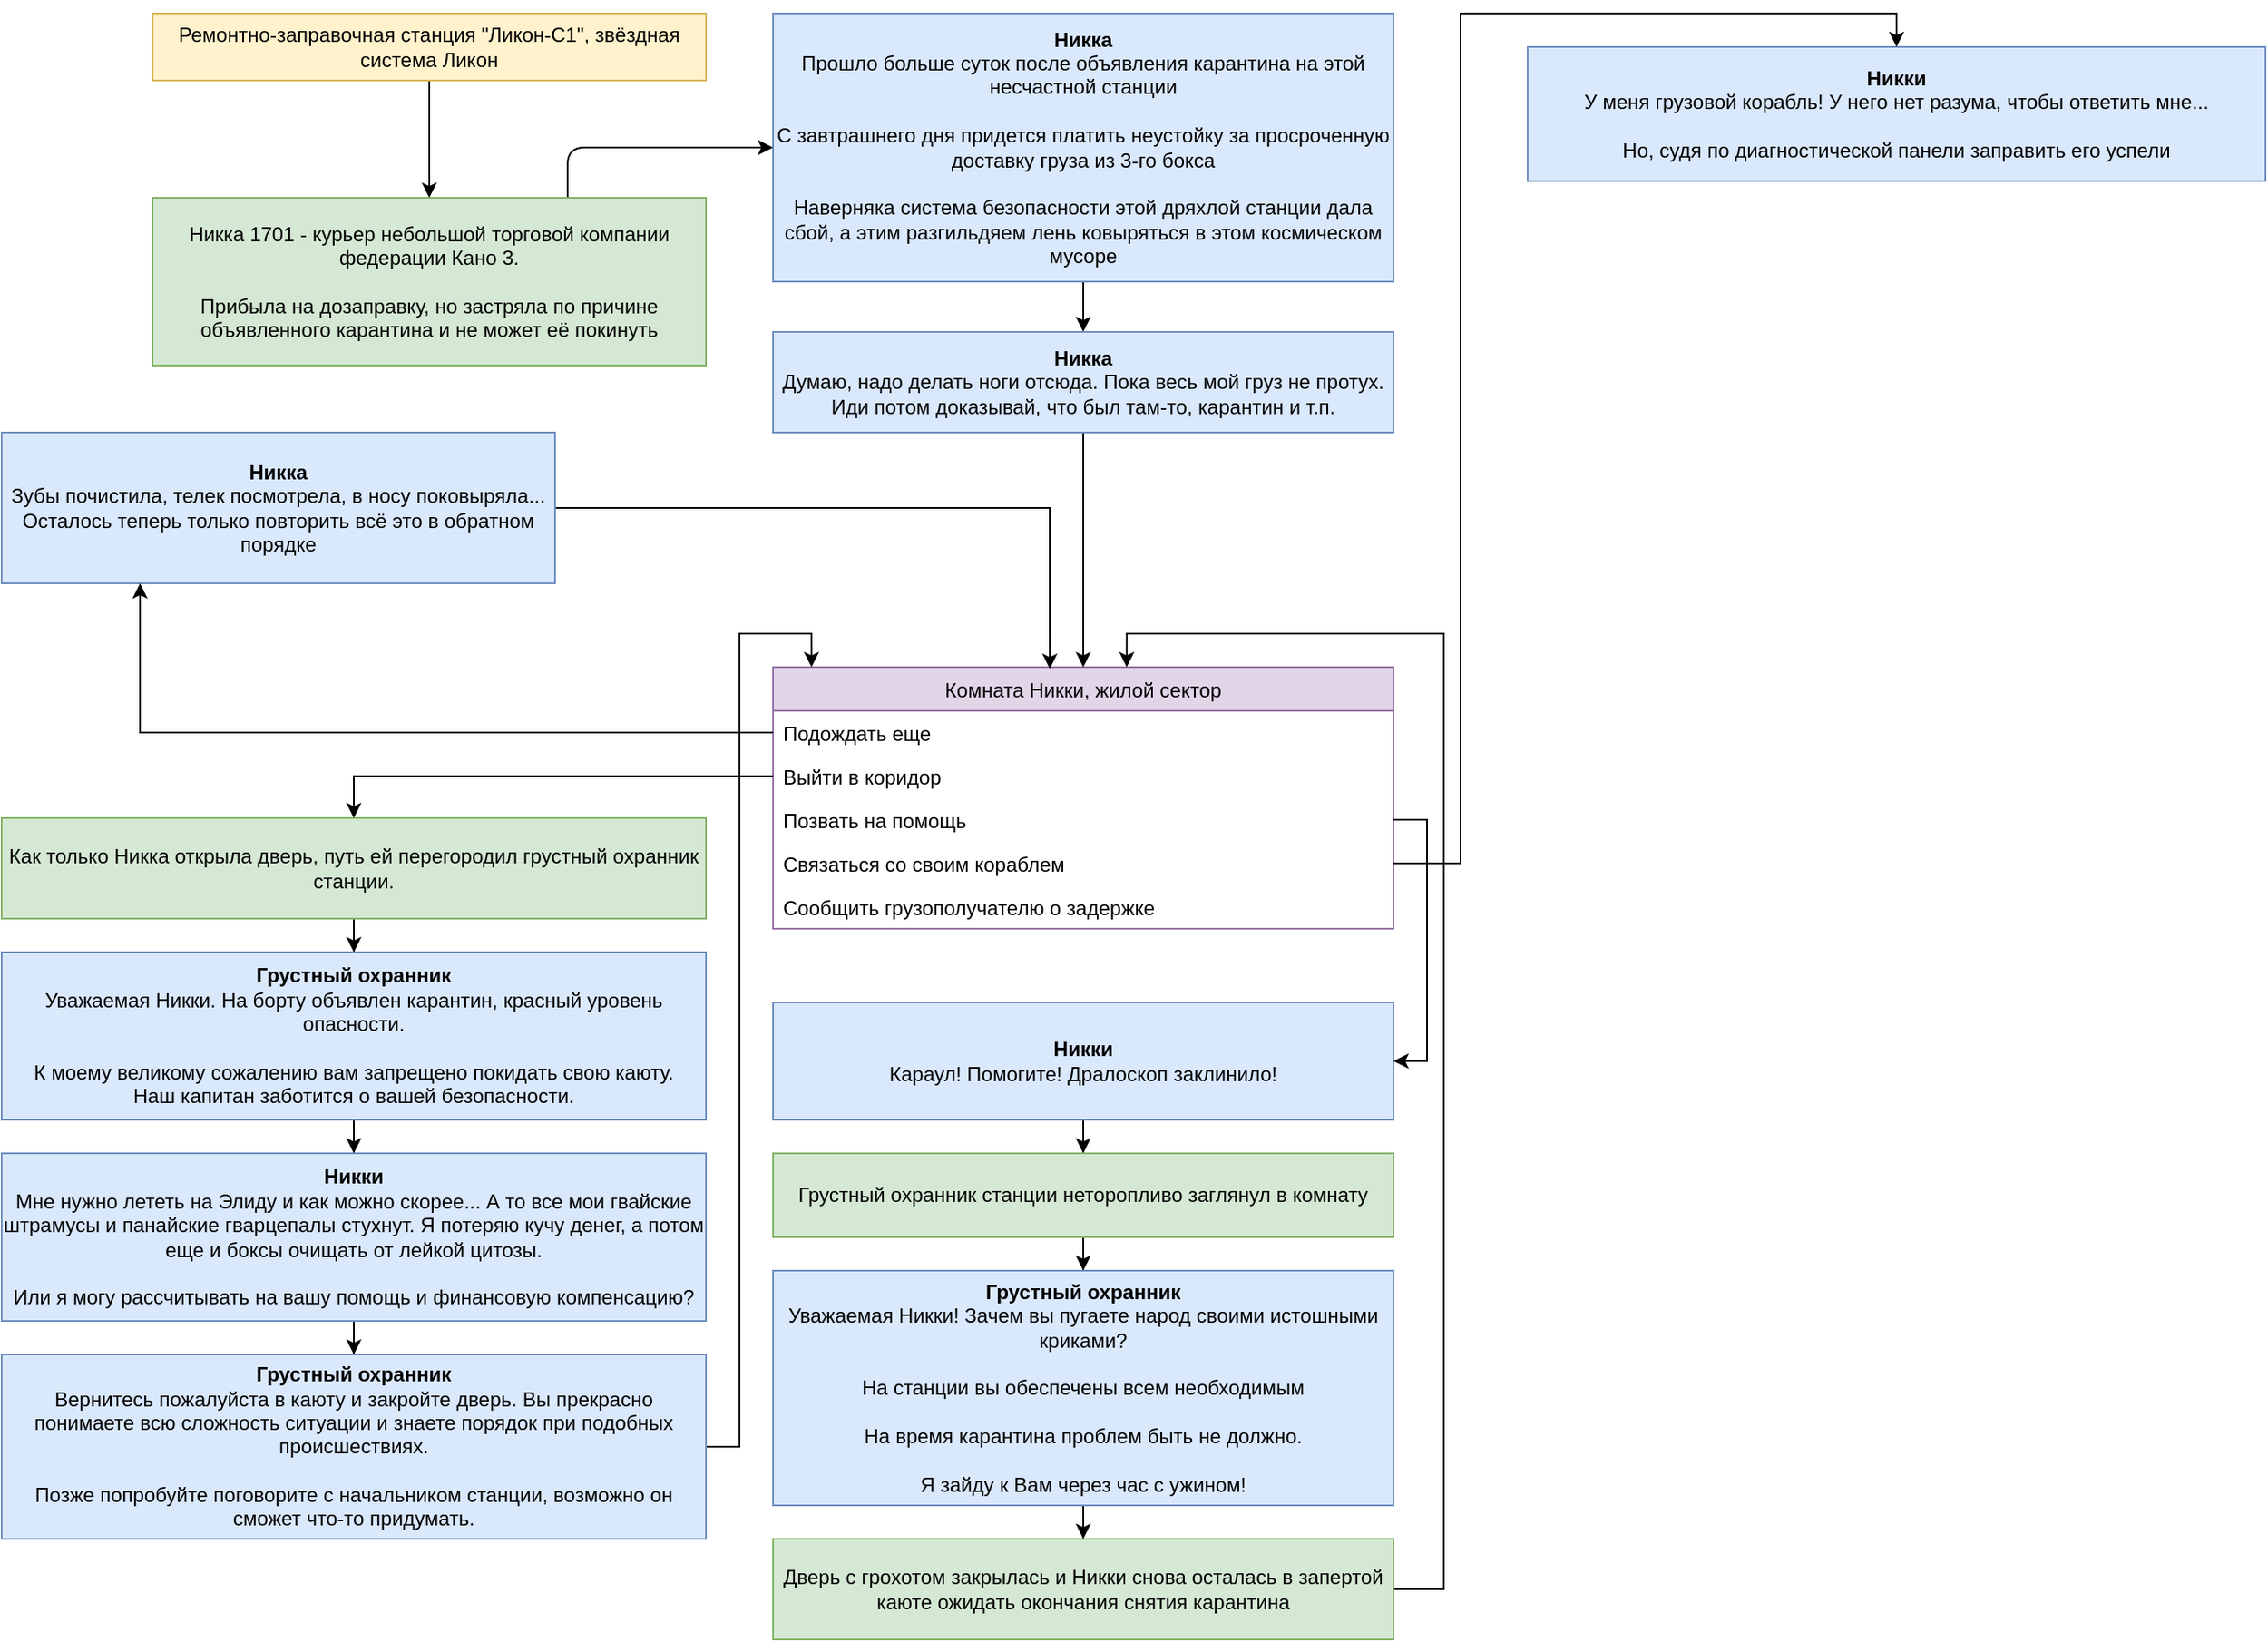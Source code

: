 <mxfile version="14.9.2" type="github">
  <diagram id="ggf2usPorNdX9x693DGo" name="Page-1">
    <mxGraphModel dx="1822" dy="724" grid="1" gridSize="10" guides="1" tooltips="1" connect="1" arrows="1" fold="1" page="0" pageScale="1" pageWidth="827" pageHeight="1169" math="0" shadow="0">
      <root>
        <mxCell id="0" />
        <mxCell id="1" parent="0" />
        <mxCell id="g03nTtScG-hAA8EhMata-2" value="Комната Никки, жилой сектор" style="swimlane;fontStyle=0;childLayout=stackLayout;horizontal=1;startSize=26;horizontalStack=0;resizeParent=1;resizeParentMax=0;resizeLast=0;collapsible=1;marginBottom=0;fillColor=#e1d5e7;strokeColor=#9673a6;" parent="1" vertex="1">
          <mxGeometry x="190" y="460" width="370" height="156" as="geometry">
            <mxRectangle x="190" y="350" width="200" height="26" as="alternateBounds" />
          </mxGeometry>
        </mxCell>
        <mxCell id="g03nTtScG-hAA8EhMata-3" value="Подождать еще" style="text;align=left;verticalAlign=top;spacingLeft=4;spacingRight=4;overflow=hidden;rotatable=0;points=[[0,0.5],[1,0.5]];portConstraint=eastwest;" parent="g03nTtScG-hAA8EhMata-2" vertex="1">
          <mxGeometry y="26" width="370" height="26" as="geometry" />
        </mxCell>
        <mxCell id="g03nTtScG-hAA8EhMata-4" value="Выйти в коридор" style="text;strokeColor=none;fillColor=none;align=left;verticalAlign=top;spacingLeft=4;spacingRight=4;overflow=hidden;rotatable=0;points=[[0,0.5],[1,0.5]];portConstraint=eastwest;" parent="g03nTtScG-hAA8EhMata-2" vertex="1">
          <mxGeometry y="52" width="370" height="26" as="geometry" />
        </mxCell>
        <mxCell id="g03nTtScG-hAA8EhMata-5" value="Позвать на помощь" style="text;strokeColor=none;fillColor=none;align=left;verticalAlign=top;spacingLeft=4;spacingRight=4;overflow=hidden;rotatable=0;points=[[0,0.5],[1,0.5]];portConstraint=eastwest;" parent="g03nTtScG-hAA8EhMata-2" vertex="1">
          <mxGeometry y="78" width="370" height="26" as="geometry" />
        </mxCell>
        <mxCell id="g03nTtScG-hAA8EhMata-23" value="Связаться со своим кораблем" style="text;align=left;verticalAlign=top;spacingLeft=4;spacingRight=4;overflow=hidden;rotatable=0;points=[[0,0.5],[1,0.5]];portConstraint=eastwest;" parent="g03nTtScG-hAA8EhMata-2" vertex="1">
          <mxGeometry y="104" width="370" height="26" as="geometry" />
        </mxCell>
        <mxCell id="g03nTtScG-hAA8EhMata-24" value="Сообщить грузополучателю о задержке" style="text;strokeColor=none;fillColor=none;align=left;verticalAlign=top;spacingLeft=4;spacingRight=4;overflow=hidden;rotatable=0;points=[[0,0.5],[1,0.5]];portConstraint=eastwest;" parent="g03nTtScG-hAA8EhMata-2" vertex="1">
          <mxGeometry y="130" width="370" height="26" as="geometry" />
        </mxCell>
        <mxCell id="4rcX--6uyM_ahGE6yn0v-4" style="edgeStyle=orthogonalEdgeStyle;rounded=0;orthogonalLoop=1;jettySize=auto;html=1;entryX=0.5;entryY=0;entryDx=0;entryDy=0;" edge="1" parent="1" source="g03nTtScG-hAA8EhMata-12" target="4rcX--6uyM_ahGE6yn0v-2">
          <mxGeometry relative="1" as="geometry" />
        </mxCell>
        <mxCell id="g03nTtScG-hAA8EhMata-12" value="&lt;div&gt;&lt;b&gt;Никка&lt;/b&gt;&lt;br&gt;&lt;/div&gt;&lt;div&gt;Прошло больше суток после объявления карантина на этой несчастной станции&lt;/div&gt;&lt;div&gt;&lt;br&gt;&lt;/div&gt;&lt;div&gt;&lt;div&gt;С завтрашнего дня придется платить неустойку за просроченную доставку груза из 3-го бокса&lt;/div&gt;&lt;/div&gt;&lt;div&gt;&lt;br&gt;&lt;/div&gt;&lt;div&gt;Наверняка система безопасности этой дряхлой станции дала сбой, а этим разгильдяем лень ковыряться в этом космическом мусоре&lt;/div&gt;" style="whiteSpace=wrap;html=1;fillColor=#dae8fc;strokeColor=#6c8ebf;" parent="1" vertex="1">
          <mxGeometry x="190" y="70" width="370" height="160" as="geometry" />
        </mxCell>
        <mxCell id="g03nTtScG-hAA8EhMata-25" style="edgeStyle=orthogonalEdgeStyle;orthogonalLoop=1;jettySize=auto;html=1;entryX=0.5;entryY=0;entryDx=0;entryDy=0;" parent="1" source="g03nTtScG-hAA8EhMata-13" target="g03nTtScG-hAA8EhMata-15" edge="1">
          <mxGeometry relative="1" as="geometry" />
        </mxCell>
        <mxCell id="g03nTtScG-hAA8EhMata-13" value="Ремонтно-заправочная станция &quot;Ликон-С1&quot;, звёздная система Ликон" style="whiteSpace=wrap;html=1;fillColor=#fff2cc;strokeColor=#d6b656;" parent="1" vertex="1">
          <mxGeometry x="-180" y="70" width="330" height="40" as="geometry" />
        </mxCell>
        <mxCell id="g03nTtScG-hAA8EhMata-26" style="edgeStyle=orthogonalEdgeStyle;orthogonalLoop=1;jettySize=auto;html=1;exitX=0.75;exitY=0;exitDx=0;exitDy=0;" parent="1" source="g03nTtScG-hAA8EhMata-15" target="g03nTtScG-hAA8EhMata-12" edge="1">
          <mxGeometry relative="1" as="geometry" />
        </mxCell>
        <mxCell id="g03nTtScG-hAA8EhMata-15" value="&lt;div&gt;Никка 1701 - курьер небольшой торговой компании федерации Кано 3.&lt;/div&gt;&lt;div&gt;&lt;br&gt;&lt;/div&gt;&lt;div&gt;Прибыла на дозаправку, но застряла по причине объявленного карантина и не может её покинуть&lt;br&gt;&lt;/div&gt;" style="whiteSpace=wrap;html=1;fillColor=#d5e8d4;strokeColor=#82b366;" parent="1" vertex="1">
          <mxGeometry x="-180" y="180" width="330" height="100" as="geometry" />
        </mxCell>
        <mxCell id="4rcX--6uyM_ahGE6yn0v-5" style="edgeStyle=orthogonalEdgeStyle;rounded=0;orthogonalLoop=1;jettySize=auto;html=1;entryX=0.5;entryY=0;entryDx=0;entryDy=0;" edge="1" parent="1" source="4rcX--6uyM_ahGE6yn0v-2" target="g03nTtScG-hAA8EhMata-2">
          <mxGeometry relative="1" as="geometry" />
        </mxCell>
        <mxCell id="4rcX--6uyM_ahGE6yn0v-2" value="&lt;b&gt;Никка&lt;/b&gt;&lt;br&gt;&lt;div&gt;Думаю, надо делать ноги отсюда. Пока весь мой груз не протух. Иди потом доказывай, что был там-то, карантин и т.п.&lt;/div&gt;" style="rounded=0;whiteSpace=wrap;html=1;fillColor=#dae8fc;strokeColor=#6c8ebf;" vertex="1" parent="1">
          <mxGeometry x="190" y="260" width="370" height="60" as="geometry" />
        </mxCell>
        <mxCell id="4rcX--6uyM_ahGE6yn0v-9" style="edgeStyle=orthogonalEdgeStyle;rounded=0;orthogonalLoop=1;jettySize=auto;html=1;entryX=0.446;entryY=0.006;entryDx=0;entryDy=0;entryPerimeter=0;" edge="1" parent="1" source="4rcX--6uyM_ahGE6yn0v-6" target="g03nTtScG-hAA8EhMata-2">
          <mxGeometry relative="1" as="geometry" />
        </mxCell>
        <mxCell id="4rcX--6uyM_ahGE6yn0v-6" value="&lt;div&gt;&lt;b&gt;Никка&lt;/b&gt;&lt;br&gt;&lt;/div&gt;&lt;div&gt;Зубы почистила, телек посмотрела, в носу поковыряла...&lt;/div&gt;&lt;div&gt;Осталось теперь только повторить всё это в обратном порядке&lt;br&gt;&lt;/div&gt;" style="rounded=0;whiteSpace=wrap;html=1;fillColor=#dae8fc;strokeColor=#6c8ebf;" vertex="1" parent="1">
          <mxGeometry x="-270" y="320" width="330" height="90" as="geometry" />
        </mxCell>
        <mxCell id="4rcX--6uyM_ahGE6yn0v-16" style="edgeStyle=orthogonalEdgeStyle;rounded=0;orthogonalLoop=1;jettySize=auto;html=1;" edge="1" parent="1" source="4rcX--6uyM_ahGE6yn0v-11" target="4rcX--6uyM_ahGE6yn0v-12">
          <mxGeometry relative="1" as="geometry" />
        </mxCell>
        <mxCell id="4rcX--6uyM_ahGE6yn0v-11" value="Как только Никка открыла дверь, путь ей перегородил грустный охранник станции." style="rounded=0;whiteSpace=wrap;html=1;fillColor=#d5e8d4;strokeColor=#82b366;" vertex="1" parent="1">
          <mxGeometry x="-270" y="550" width="420" height="60" as="geometry" />
        </mxCell>
        <mxCell id="4rcX--6uyM_ahGE6yn0v-19" style="edgeStyle=orthogonalEdgeStyle;rounded=0;orthogonalLoop=1;jettySize=auto;html=1;entryX=0.5;entryY=0;entryDx=0;entryDy=0;" edge="1" parent="1" source="4rcX--6uyM_ahGE6yn0v-12" target="4rcX--6uyM_ahGE6yn0v-17">
          <mxGeometry relative="1" as="geometry" />
        </mxCell>
        <mxCell id="4rcX--6uyM_ahGE6yn0v-12" value="&lt;div&gt;&lt;b&gt;Грустный охранник&lt;/b&gt;&lt;/div&gt;&lt;div&gt;Уважаемая Никки. На борту объявлен карантин, красный уровень опасности.&lt;/div&gt;&lt;div&gt;&lt;br&gt;&lt;/div&gt;&lt;div&gt;К моему великому сожалению вам запрещено покидать свою каюту.&lt;/div&gt;&lt;div&gt;Наш капитан заботится о вашей безопасности.&lt;br&gt;&lt;/div&gt;" style="rounded=0;whiteSpace=wrap;html=1;fillColor=#dae8fc;strokeColor=#6c8ebf;" vertex="1" parent="1">
          <mxGeometry x="-270" y="630" width="420" height="100" as="geometry" />
        </mxCell>
        <mxCell id="4rcX--6uyM_ahGE6yn0v-13" style="edgeStyle=orthogonalEdgeStyle;rounded=0;orthogonalLoop=1;jettySize=auto;html=1;" edge="1" parent="1" source="g03nTtScG-hAA8EhMata-4" target="4rcX--6uyM_ahGE6yn0v-11">
          <mxGeometry relative="1" as="geometry" />
        </mxCell>
        <mxCell id="4rcX--6uyM_ahGE6yn0v-14" style="edgeStyle=orthogonalEdgeStyle;rounded=0;orthogonalLoop=1;jettySize=auto;html=1;entryX=0.25;entryY=1;entryDx=0;entryDy=0;" edge="1" parent="1" source="g03nTtScG-hAA8EhMata-3" target="4rcX--6uyM_ahGE6yn0v-6">
          <mxGeometry relative="1" as="geometry" />
        </mxCell>
        <mxCell id="4rcX--6uyM_ahGE6yn0v-21" style="edgeStyle=orthogonalEdgeStyle;rounded=0;orthogonalLoop=1;jettySize=auto;html=1;entryX=0.5;entryY=0;entryDx=0;entryDy=0;" edge="1" parent="1" source="4rcX--6uyM_ahGE6yn0v-17" target="4rcX--6uyM_ahGE6yn0v-20">
          <mxGeometry relative="1" as="geometry" />
        </mxCell>
        <mxCell id="4rcX--6uyM_ahGE6yn0v-17" value="&lt;div&gt;&lt;b&gt;Никки&lt;/b&gt;&lt;br&gt;&lt;/div&gt;&lt;div&gt;Мне нужно лететь на Элиду и как можно скорее... А то все мои гвайские штрамусы и панайские гварцепалы стухнут. Я потеряю кучу денег, а потом еще и боксы очищать от лейкой цитозы.&lt;/div&gt;&lt;div&gt;&lt;br&gt;&lt;/div&gt;&lt;div&gt;Или я могу рассчитывать на вашу помощь и финансовую компенсацию?&lt;br&gt;&lt;/div&gt;" style="rounded=0;whiteSpace=wrap;html=1;fillColor=#dae8fc;strokeColor=#6c8ebf;" vertex="1" parent="1">
          <mxGeometry x="-270" y="750" width="420" height="100" as="geometry" />
        </mxCell>
        <mxCell id="4rcX--6uyM_ahGE6yn0v-22" style="edgeStyle=orthogonalEdgeStyle;rounded=0;orthogonalLoop=1;jettySize=auto;html=1;entryX=0.062;entryY=0;entryDx=0;entryDy=0;entryPerimeter=0;" edge="1" parent="1" source="4rcX--6uyM_ahGE6yn0v-20" target="g03nTtScG-hAA8EhMata-2">
          <mxGeometry relative="1" as="geometry" />
        </mxCell>
        <mxCell id="4rcX--6uyM_ahGE6yn0v-20" value="&lt;div&gt;&lt;b&gt;Грустный охранник&lt;/b&gt;&lt;br&gt;&lt;/div&gt;&lt;div&gt;Вернитесь пожалуйста в каюту и закройте дверь. Вы прекрасно понимаете всю сложность ситуации и знаете порядок при подобных происшествиях.&lt;/div&gt;&lt;div&gt;&lt;br&gt;&lt;/div&gt;&lt;div&gt;Позже попробуйте поговорите с начальником станции, возможно он сможет что-то придумать.&lt;br&gt;&lt;/div&gt;" style="rounded=0;whiteSpace=wrap;html=1;fillColor=#dae8fc;strokeColor=#6c8ebf;" vertex="1" parent="1">
          <mxGeometry x="-270" y="870" width="420" height="110" as="geometry" />
        </mxCell>
        <mxCell id="4rcX--6uyM_ahGE6yn0v-27" style="edgeStyle=orthogonalEdgeStyle;rounded=0;orthogonalLoop=1;jettySize=auto;html=1;entryX=0.5;entryY=0;entryDx=0;entryDy=0;" edge="1" parent="1" source="4rcX--6uyM_ahGE6yn0v-23" target="4rcX--6uyM_ahGE6yn0v-24">
          <mxGeometry relative="1" as="geometry" />
        </mxCell>
        <mxCell id="4rcX--6uyM_ahGE6yn0v-23" value="&lt;div&gt;&lt;b&gt;Никки&lt;/b&gt;&lt;br&gt;&lt;/div&gt;&lt;div&gt;Караул! Помогите! Дралоскоп заклинило!&lt;/div&gt;" style="rounded=0;whiteSpace=wrap;html=1;fillColor=#dae8fc;strokeColor=#6c8ebf;" vertex="1" parent="1">
          <mxGeometry x="190" y="660" width="370" height="70" as="geometry" />
        </mxCell>
        <mxCell id="4rcX--6uyM_ahGE6yn0v-28" style="edgeStyle=orthogonalEdgeStyle;rounded=0;orthogonalLoop=1;jettySize=auto;html=1;entryX=0.5;entryY=0;entryDx=0;entryDy=0;" edge="1" parent="1" source="4rcX--6uyM_ahGE6yn0v-24" target="4rcX--6uyM_ahGE6yn0v-25">
          <mxGeometry relative="1" as="geometry" />
        </mxCell>
        <mxCell id="4rcX--6uyM_ahGE6yn0v-24" value="Грустный охранник станции неторопливо заглянул в комнату" style="rounded=0;whiteSpace=wrap;html=1;fillColor=#d5e8d4;strokeColor=#82b366;" vertex="1" parent="1">
          <mxGeometry x="190" y="750" width="370" height="50" as="geometry" />
        </mxCell>
        <mxCell id="4rcX--6uyM_ahGE6yn0v-30" style="edgeStyle=orthogonalEdgeStyle;rounded=0;orthogonalLoop=1;jettySize=auto;html=1;" edge="1" parent="1" source="4rcX--6uyM_ahGE6yn0v-25" target="4rcX--6uyM_ahGE6yn0v-29">
          <mxGeometry relative="1" as="geometry" />
        </mxCell>
        <mxCell id="4rcX--6uyM_ahGE6yn0v-25" value="&lt;div&gt;&lt;b&gt;Грустный охранник&lt;/b&gt;&lt;br&gt;&lt;/div&gt;&lt;div&gt;Уважаемая Никки! Зачем вы пугаете народ своими истошными криками?&lt;/div&gt;&lt;div&gt;&lt;br&gt;&lt;/div&gt;&lt;div&gt;На станции вы обеспечены всем необходимым&lt;/div&gt;&lt;div&gt;&lt;br&gt;&lt;/div&gt;&lt;div&gt;На время карантина проблем быть не должно.&lt;/div&gt;&lt;div&gt;&lt;br&gt;&lt;/div&gt;&lt;div&gt;Я зайду к Вам через час с ужином!&lt;br&gt;&lt;/div&gt;" style="rounded=0;whiteSpace=wrap;html=1;fillColor=#dae8fc;strokeColor=#6c8ebf;" vertex="1" parent="1">
          <mxGeometry x="190" y="820" width="370" height="140" as="geometry" />
        </mxCell>
        <mxCell id="4rcX--6uyM_ahGE6yn0v-34" style="edgeStyle=orthogonalEdgeStyle;rounded=0;orthogonalLoop=1;jettySize=auto;html=1;entryX=0.57;entryY=0;entryDx=0;entryDy=0;entryPerimeter=0;" edge="1" parent="1" source="4rcX--6uyM_ahGE6yn0v-29" target="g03nTtScG-hAA8EhMata-2">
          <mxGeometry relative="1" as="geometry">
            <Array as="points">
              <mxPoint x="590" y="1010" />
              <mxPoint x="590" y="440" />
              <mxPoint x="401" y="440" />
            </Array>
          </mxGeometry>
        </mxCell>
        <mxCell id="4rcX--6uyM_ahGE6yn0v-29" value="Дверь с грохотом закрылась и Никки снова осталась в запертой каюте ожидать окончания снятия карантина" style="rounded=0;whiteSpace=wrap;html=1;fillColor=#d5e8d4;strokeColor=#82b366;" vertex="1" parent="1">
          <mxGeometry x="190" y="980" width="370" height="60" as="geometry" />
        </mxCell>
        <mxCell id="4rcX--6uyM_ahGE6yn0v-33" style="edgeStyle=orthogonalEdgeStyle;rounded=0;orthogonalLoop=1;jettySize=auto;html=1;entryX=1;entryY=0.5;entryDx=0;entryDy=0;" edge="1" parent="1" source="g03nTtScG-hAA8EhMata-5" target="4rcX--6uyM_ahGE6yn0v-23">
          <mxGeometry relative="1" as="geometry">
            <Array as="points">
              <mxPoint x="580" y="551" />
              <mxPoint x="580" y="695" />
            </Array>
          </mxGeometry>
        </mxCell>
        <mxCell id="4rcX--6uyM_ahGE6yn0v-35" value="&lt;div&gt;&lt;b&gt;Никки&lt;/b&gt;&lt;/div&gt;&lt;div&gt;У меня грузовой корабль! У него нет разума, чтобы ответить мне...&lt;/div&gt;&lt;div&gt;&lt;br&gt;&lt;/div&gt;&lt;div&gt;Но, судя по диагностической панели заправить его успели&lt;br&gt;&lt;/div&gt;" style="rounded=0;whiteSpace=wrap;html=1;fillColor=#dae8fc;strokeColor=#6c8ebf;" vertex="1" parent="1">
          <mxGeometry x="640" y="90" width="440" height="80" as="geometry" />
        </mxCell>
        <mxCell id="4rcX--6uyM_ahGE6yn0v-36" style="edgeStyle=orthogonalEdgeStyle;rounded=0;orthogonalLoop=1;jettySize=auto;html=1;entryX=0.5;entryY=0;entryDx=0;entryDy=0;" edge="1" parent="1" source="g03nTtScG-hAA8EhMata-23" target="4rcX--6uyM_ahGE6yn0v-35">
          <mxGeometry relative="1" as="geometry" />
        </mxCell>
      </root>
    </mxGraphModel>
  </diagram>
</mxfile>

